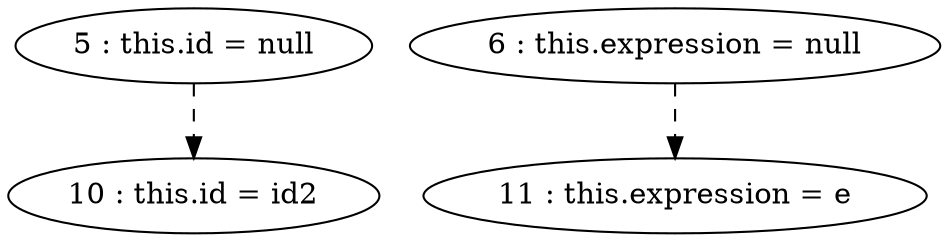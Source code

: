 digraph G {
"5 : this.id = null"
"5 : this.id = null" -> "10 : this.id = id2" [style=dashed]
"6 : this.expression = null"
"6 : this.expression = null" -> "11 : this.expression = e" [style=dashed]
"10 : this.id = id2"
"11 : this.expression = e"
}